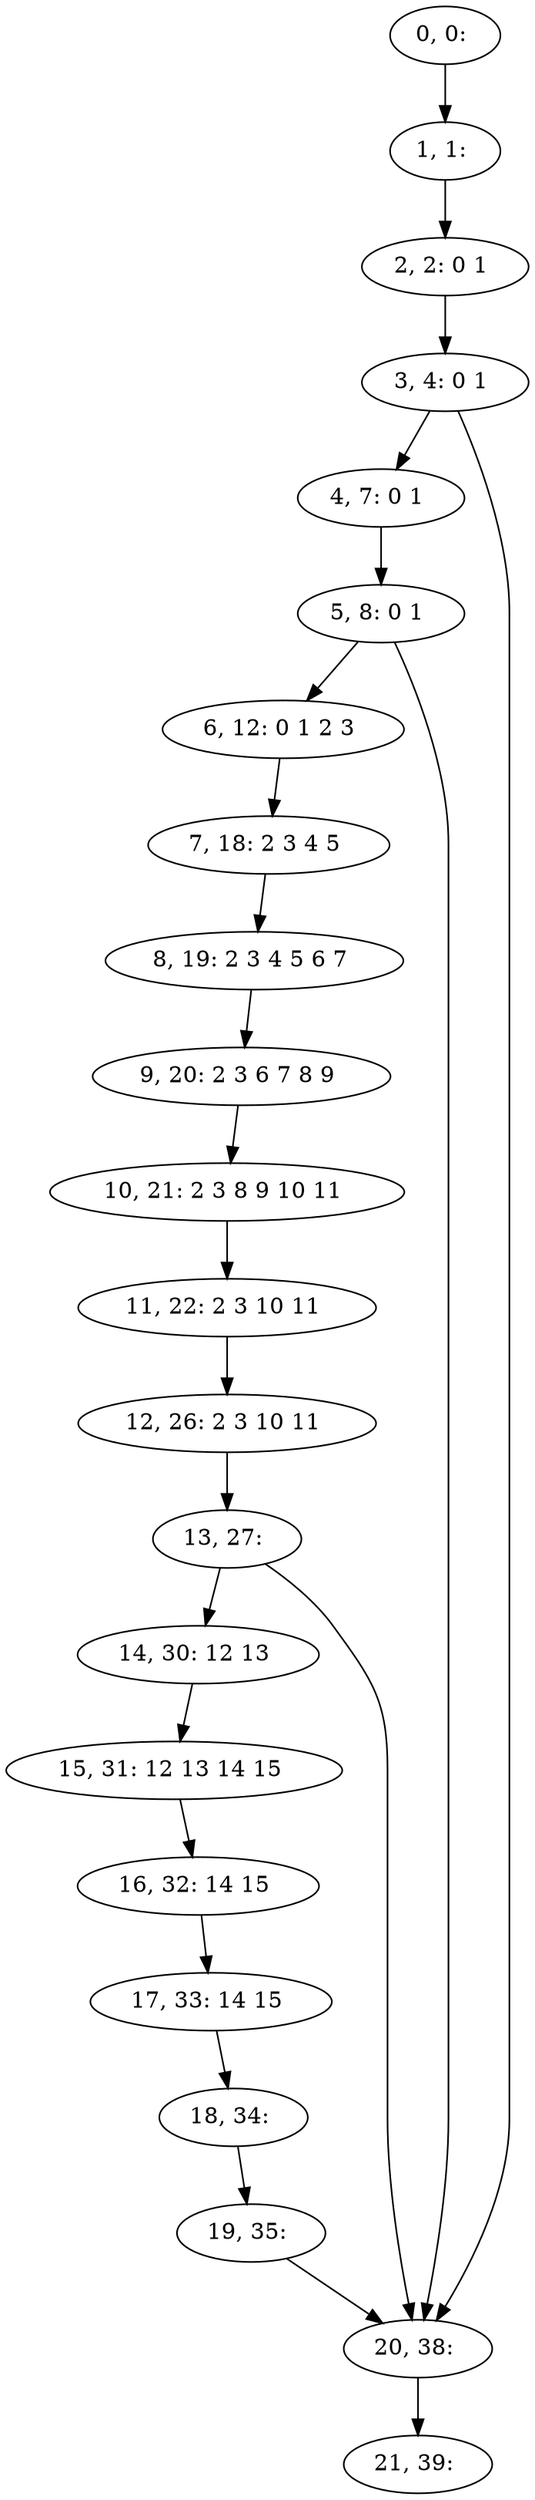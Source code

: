 digraph G {
0[label="0, 0: "];
1[label="1, 1: "];
2[label="2, 2: 0 1 "];
3[label="3, 4: 0 1 "];
4[label="4, 7: 0 1 "];
5[label="5, 8: 0 1 "];
6[label="6, 12: 0 1 2 3 "];
7[label="7, 18: 2 3 4 5 "];
8[label="8, 19: 2 3 4 5 6 7 "];
9[label="9, 20: 2 3 6 7 8 9 "];
10[label="10, 21: 2 3 8 9 10 11 "];
11[label="11, 22: 2 3 10 11 "];
12[label="12, 26: 2 3 10 11 "];
13[label="13, 27: "];
14[label="14, 30: 12 13 "];
15[label="15, 31: 12 13 14 15 "];
16[label="16, 32: 14 15 "];
17[label="17, 33: 14 15 "];
18[label="18, 34: "];
19[label="19, 35: "];
20[label="20, 38: "];
21[label="21, 39: "];
0->1 ;
1->2 ;
2->3 ;
3->4 ;
3->20 ;
4->5 ;
5->6 ;
5->20 ;
6->7 ;
7->8 ;
8->9 ;
9->10 ;
10->11 ;
11->12 ;
12->13 ;
13->14 ;
13->20 ;
14->15 ;
15->16 ;
16->17 ;
17->18 ;
18->19 ;
19->20 ;
20->21 ;
}
